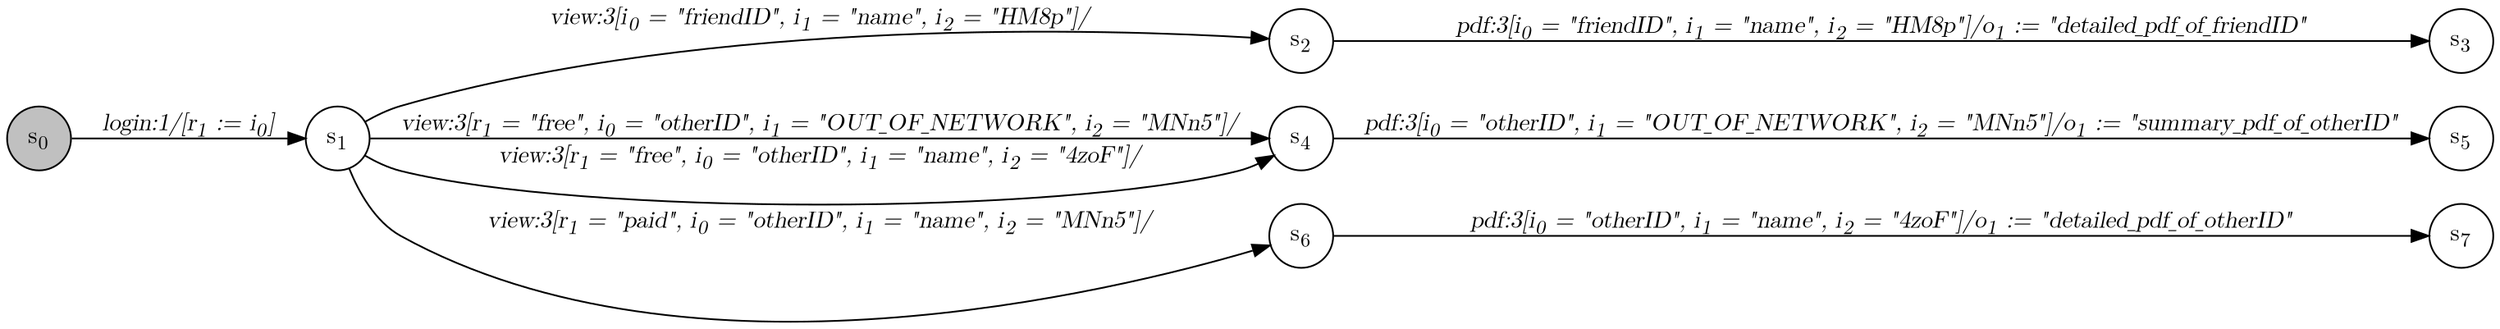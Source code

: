 /* Generated by the Isabelle to SAL translator */
/* Version 1.5 released 25 June 2021 */
digraph Linked_In_Fixed{
    graph [rankdir="LR", fontname="Latin Modern Math"];
    node [color="black", fillcolor="white", shape="circle", style="filled", fontname="Latin Modern Math"];
    edge [fontname="Latin Modern Math"];

    s0[fillcolor="gray", label=<s<sub>0</sub>>];
    s1[label=<s<sub>1</sub>>];
    s2[label=<s<sub>2</sub>>];
    s3[label=<s<sub>3</sub>>];
    s4[label=<s<sub>4</sub>>];
    s5[label=<s<sub>5</sub>>];
    s6[label=<s<sub>6</sub>>];
    s7[label=<s<sub>7</sub>>];

    s0->s1[label=<<i>login:1/&#91;r<sub>1</sub> := i<sub>0</sub>&#93;</i>>];
    s1->s2[label=<<i>view:3&#91;i<sub>0</sub> = "friendID", i<sub>1</sub> = "name", i<sub>2</sub> = "HM8p"&#93;/</i>>];
    s1->s4[label=<<i>view:3&#91;r<sub>1</sub> = "free", i<sub>0</sub> = "otherID", i<sub>1</sub> = "OUT_OF_NETWORK", i<sub>2</sub> = "MNn5"&#93;/</i>>];
    s1->s4[label=<<i>view:3&#91;r<sub>1</sub> = "free", i<sub>0</sub> = "otherID", i<sub>1</sub> = "name", i<sub>2</sub> = "4zoF"&#93;/</i>>];
    s1->s6[label=<<i>view:3&#91;r<sub>1</sub> = "paid", i<sub>0</sub> = "otherID", i<sub>1</sub> = "name", i<sub>2</sub> = "MNn5"&#93;/</i>>];
    s2->s3[label=<<i>pdf:3&#91;i<sub>0</sub> = "friendID", i<sub>1</sub> = "name", i<sub>2</sub> = "HM8p"&#93;/o<sub>1</sub> := "detailed_pdf_of_friendID"</i>>];
    s4->s5[label=<<i>pdf:3&#91;i<sub>0</sub> = "otherID", i<sub>1</sub> = "OUT_OF_NETWORK", i<sub>2</sub> = "MNn5"&#93;/o<sub>1</sub> := "summary_pdf_of_otherID"</i>>];
    s6->s7[label=<<i>pdf:3&#91;i<sub>0</sub> = "otherID", i<sub>1</sub> = "name", i<sub>2</sub> = "4zoF"&#93;/o<sub>1</sub> := "detailed_pdf_of_otherID"</i>>];
}
